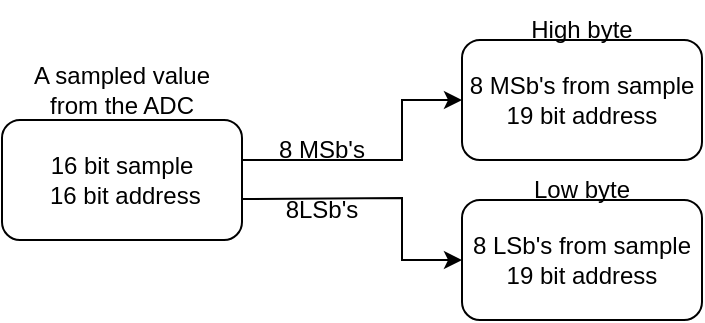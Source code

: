 <mxfile version="24.8.0">
  <diagram name="Page-1" id="kEczO8qgAFDUwaHD4Ilr">
    <mxGraphModel dx="691" dy="369" grid="1" gridSize="10" guides="1" tooltips="1" connect="1" arrows="1" fold="1" page="1" pageScale="1" pageWidth="850" pageHeight="1100" math="0" shadow="0">
      <root>
        <mxCell id="0" />
        <mxCell id="1" parent="0" />
        <mxCell id="SwoTxUykSUcS00gk4RD2-2" value="8 MSb&#39;s from sample&lt;div&gt;19 bit address&lt;/div&gt;" style="rounded=1;whiteSpace=wrap;html=1;" vertex="1" parent="1">
          <mxGeometry x="400" y="200" width="120" height="60" as="geometry" />
        </mxCell>
        <mxCell id="SwoTxUykSUcS00gk4RD2-6" value="8 LSb&#39;s from sample&lt;div&gt;19 bit address&lt;/div&gt;" style="rounded=1;whiteSpace=wrap;html=1;" vertex="1" parent="1">
          <mxGeometry x="400" y="280" width="120" height="60" as="geometry" />
        </mxCell>
        <mxCell id="SwoTxUykSUcS00gk4RD2-8" value="" style="curved=0;endArrow=classic;html=1;rounded=0;exitX=1.001;exitY=0.564;exitDx=0;exitDy=0;entryX=0;entryY=0.5;entryDx=0;entryDy=0;exitPerimeter=0;" edge="1" parent="1" target="SwoTxUykSUcS00gk4RD2-6">
          <mxGeometry width="50" height="50" relative="1" as="geometry">
            <mxPoint x="290.14" y="279.48" as="sourcePoint" />
            <mxPoint x="420" y="280" as="targetPoint" />
            <Array as="points">
              <mxPoint x="370" y="279" />
              <mxPoint x="370" y="310" />
            </Array>
          </mxGeometry>
        </mxCell>
        <mxCell id="SwoTxUykSUcS00gk4RD2-10" value="" style="curved=0;endArrow=classic;html=1;rounded=0;exitX=0.999;exitY=0.732;exitDx=0;exitDy=0;entryX=0;entryY=0.5;entryDx=0;entryDy=0;exitPerimeter=0;" edge="1" parent="1" target="SwoTxUykSUcS00gk4RD2-2">
          <mxGeometry width="50" height="50" relative="1" as="geometry">
            <mxPoint x="290" y="260" as="sourcePoint" />
            <mxPoint x="450" y="291" as="targetPoint" />
            <Array as="points">
              <mxPoint x="370" y="260" />
              <mxPoint x="370" y="230" />
              <mxPoint x="400" y="230" />
            </Array>
          </mxGeometry>
        </mxCell>
        <mxCell id="SwoTxUykSUcS00gk4RD2-12" value="16 bit sample&lt;div&gt;&amp;nbsp;16 bit address&lt;/div&gt;" style="rounded=1;whiteSpace=wrap;html=1;" vertex="1" parent="1">
          <mxGeometry x="170" y="240" width="120" height="60" as="geometry" />
        </mxCell>
        <mxCell id="SwoTxUykSUcS00gk4RD2-13" value="8 MSb&#39;s" style="text;html=1;align=center;verticalAlign=middle;whiteSpace=wrap;rounded=0;" vertex="1" parent="1">
          <mxGeometry x="300" y="240" width="60" height="30" as="geometry" />
        </mxCell>
        <mxCell id="SwoTxUykSUcS00gk4RD2-14" value="8LSb&#39;s" style="text;html=1;align=center;verticalAlign=middle;whiteSpace=wrap;rounded=0;" vertex="1" parent="1">
          <mxGeometry x="300" y="270" width="60" height="30" as="geometry" />
        </mxCell>
        <mxCell id="SwoTxUykSUcS00gk4RD2-16" value="High byte" style="text;html=1;align=center;verticalAlign=middle;whiteSpace=wrap;rounded=0;" vertex="1" parent="1">
          <mxGeometry x="430" y="180" width="60" height="30" as="geometry" />
        </mxCell>
        <mxCell id="SwoTxUykSUcS00gk4RD2-17" value="Low byte" style="text;html=1;align=center;verticalAlign=middle;whiteSpace=wrap;rounded=0;" vertex="1" parent="1">
          <mxGeometry x="430" y="260" width="60" height="30" as="geometry" />
        </mxCell>
        <mxCell id="SwoTxUykSUcS00gk4RD2-18" value="A sampled value from the ADC" style="text;html=1;align=center;verticalAlign=middle;whiteSpace=wrap;rounded=0;" vertex="1" parent="1">
          <mxGeometry x="180" y="210" width="100" height="30" as="geometry" />
        </mxCell>
      </root>
    </mxGraphModel>
  </diagram>
</mxfile>
